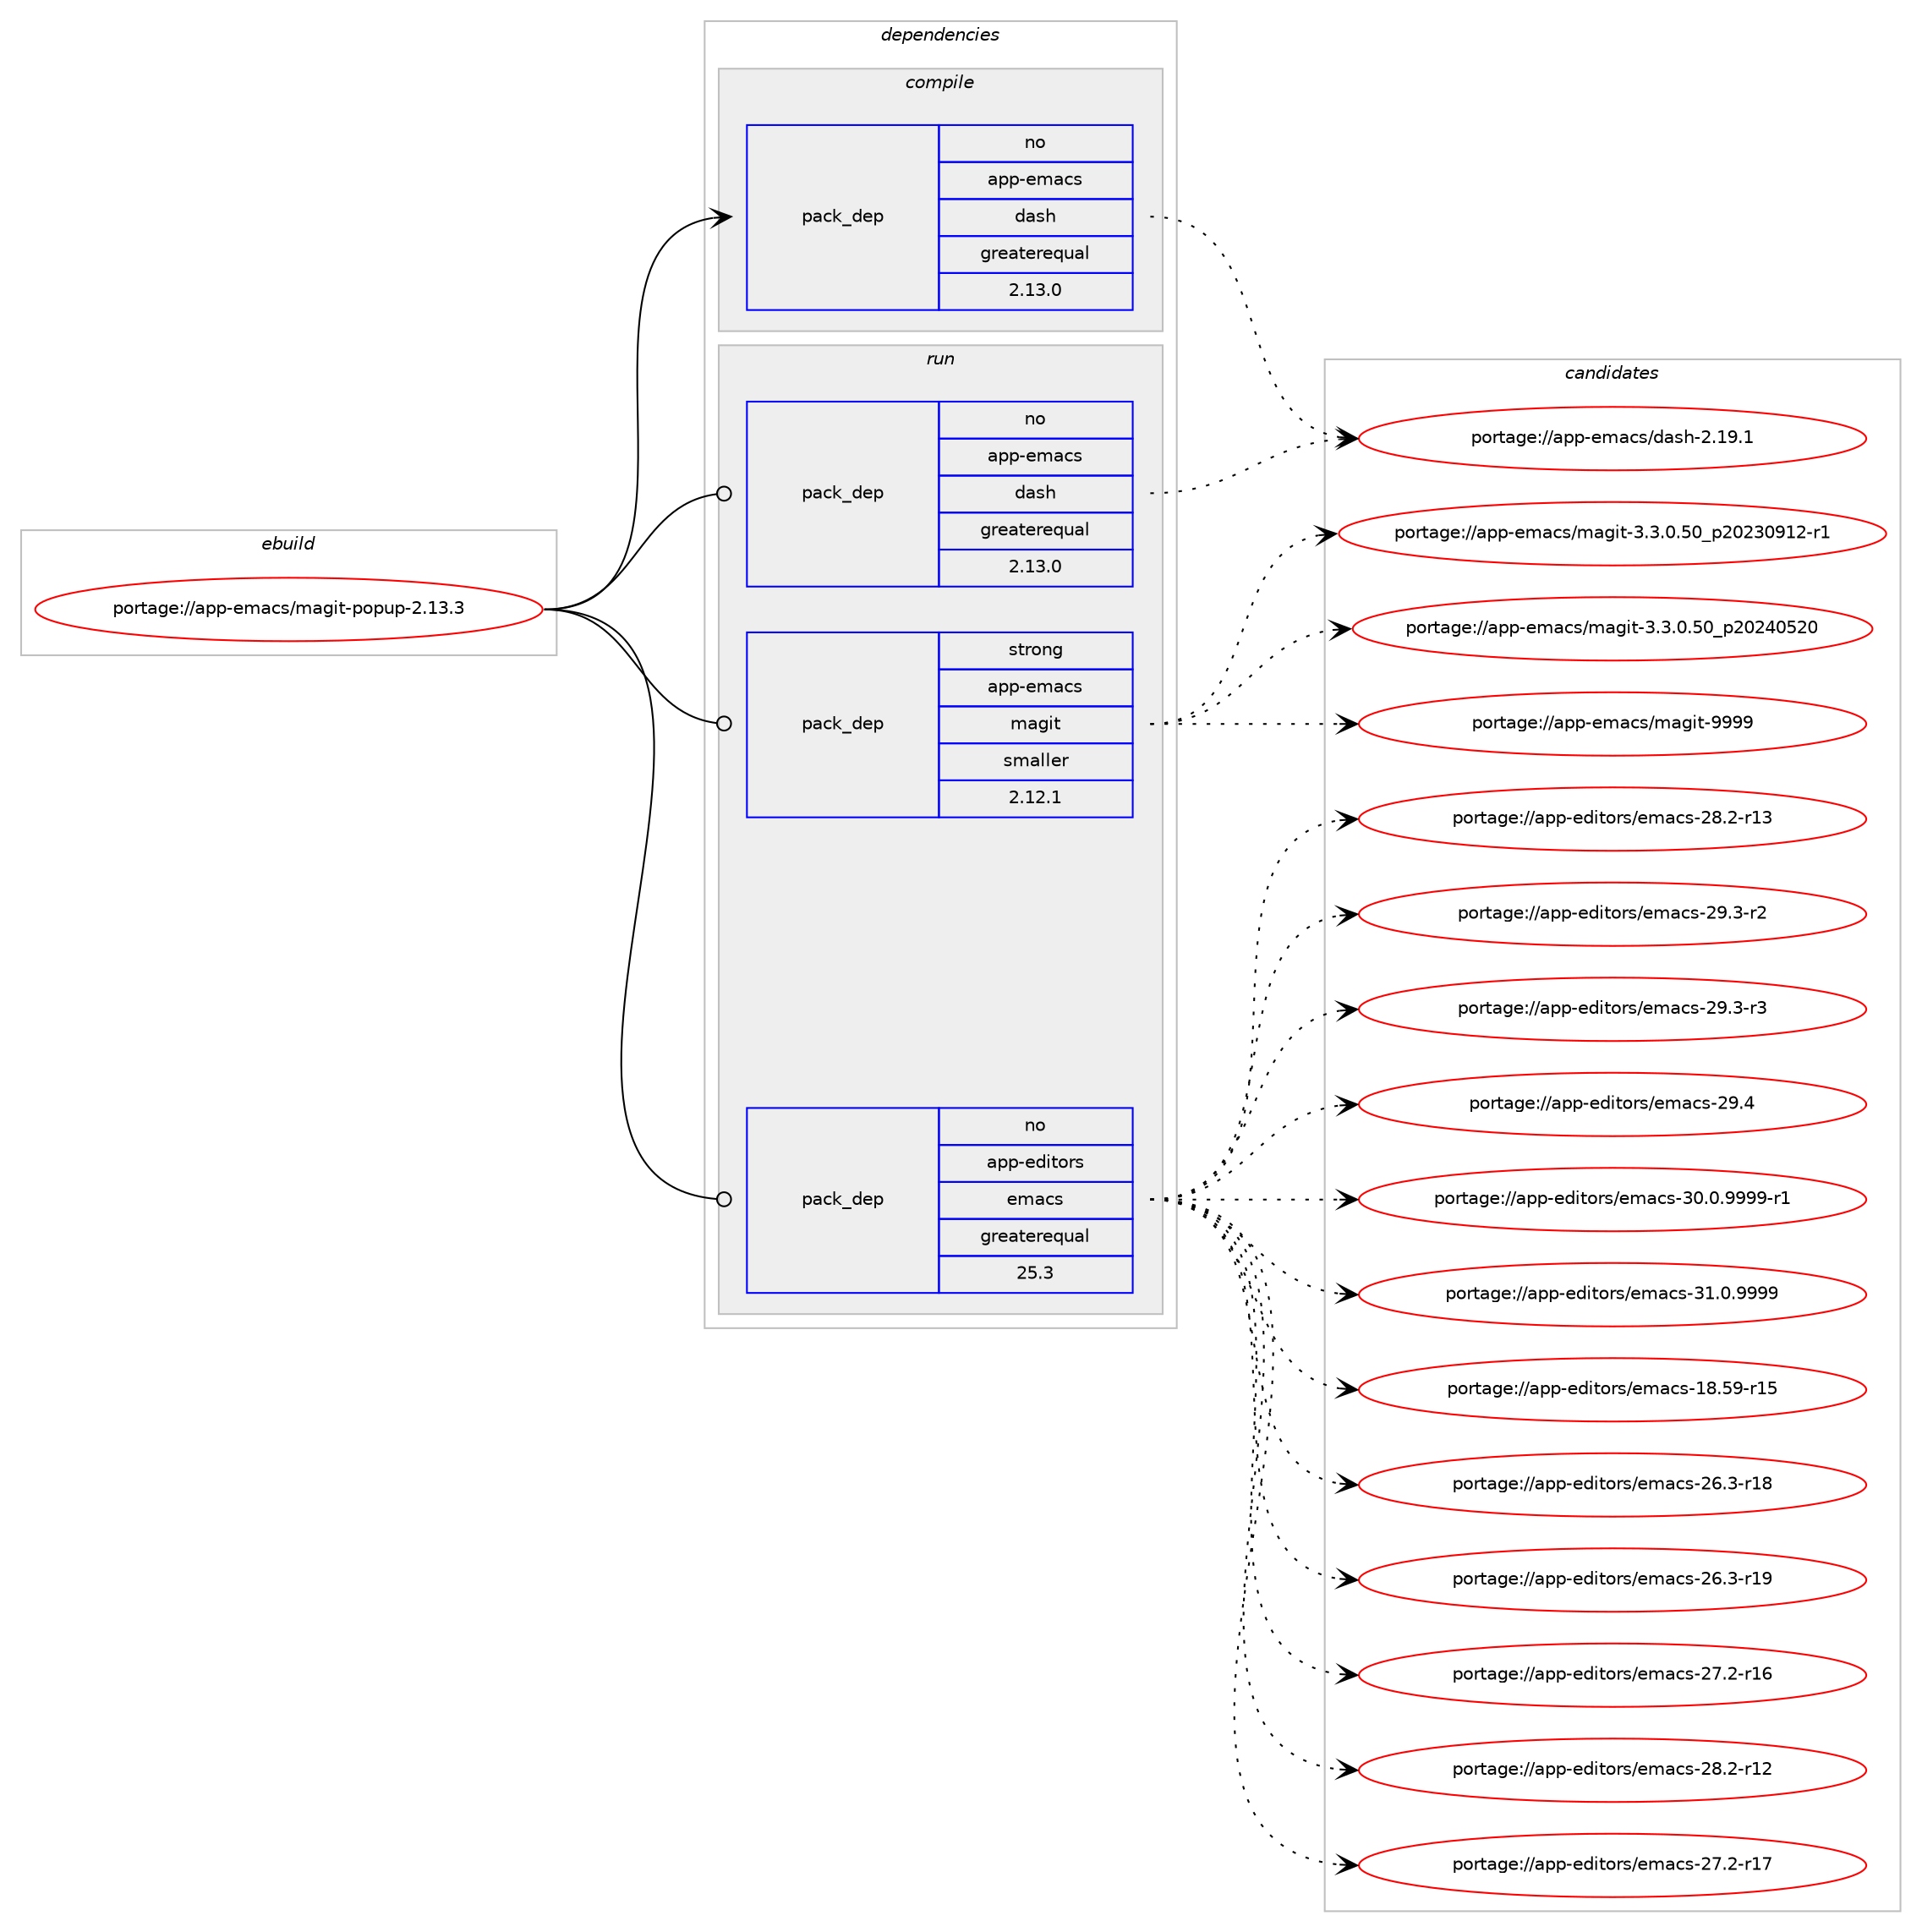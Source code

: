 digraph prolog {

# *************
# Graph options
# *************

newrank=true;
concentrate=true;
compound=true;
graph [rankdir=LR,fontname=Helvetica,fontsize=10,ranksep=1.5];#, ranksep=2.5, nodesep=0.2];
edge  [arrowhead=vee];
node  [fontname=Helvetica,fontsize=10];

# **********
# The ebuild
# **********

subgraph cluster_leftcol {
color=gray;
rank=same;
label=<<i>ebuild</i>>;
id [label="portage://app-emacs/magit-popup-2.13.3", color=red, width=4, href="../app-emacs/magit-popup-2.13.3.svg"];
}

# ****************
# The dependencies
# ****************

subgraph cluster_midcol {
color=gray;
label=<<i>dependencies</i>>;
subgraph cluster_compile {
fillcolor="#eeeeee";
style=filled;
label=<<i>compile</i>>;
subgraph pack3846 {
dependency10043 [label=<<TABLE BORDER="0" CELLBORDER="1" CELLSPACING="0" CELLPADDING="4" WIDTH="220"><TR><TD ROWSPAN="6" CELLPADDING="30">pack_dep</TD></TR><TR><TD WIDTH="110">no</TD></TR><TR><TD>app-emacs</TD></TR><TR><TD>dash</TD></TR><TR><TD>greaterequal</TD></TR><TR><TD>2.13.0</TD></TR></TABLE>>, shape=none, color=blue];
}
id:e -> dependency10043:w [weight=20,style="solid",arrowhead="vee"];
# *** BEGIN UNKNOWN DEPENDENCY TYPE (TODO) ***
# id -> package_dependency(portage://app-emacs/magit-popup-2.13.3,install,no,sys-apps,texinfo,none,[,,],[],[])
# *** END UNKNOWN DEPENDENCY TYPE (TODO) ***

}
subgraph cluster_compileandrun {
fillcolor="#eeeeee";
style=filled;
label=<<i>compile and run</i>>;
}
subgraph cluster_run {
fillcolor="#eeeeee";
style=filled;
label=<<i>run</i>>;
subgraph pack3847 {
dependency10044 [label=<<TABLE BORDER="0" CELLBORDER="1" CELLSPACING="0" CELLPADDING="4" WIDTH="220"><TR><TD ROWSPAN="6" CELLPADDING="30">pack_dep</TD></TR><TR><TD WIDTH="110">no</TD></TR><TR><TD>app-editors</TD></TR><TR><TD>emacs</TD></TR><TR><TD>greaterequal</TD></TR><TR><TD>25.3</TD></TR></TABLE>>, shape=none, color=blue];
}
id:e -> dependency10044:w [weight=20,style="solid",arrowhead="odot"];
subgraph pack3848 {
dependency10045 [label=<<TABLE BORDER="0" CELLBORDER="1" CELLSPACING="0" CELLPADDING="4" WIDTH="220"><TR><TD ROWSPAN="6" CELLPADDING="30">pack_dep</TD></TR><TR><TD WIDTH="110">no</TD></TR><TR><TD>app-emacs</TD></TR><TR><TD>dash</TD></TR><TR><TD>greaterequal</TD></TR><TR><TD>2.13.0</TD></TR></TABLE>>, shape=none, color=blue];
}
id:e -> dependency10045:w [weight=20,style="solid",arrowhead="odot"];
subgraph pack3849 {
dependency10046 [label=<<TABLE BORDER="0" CELLBORDER="1" CELLSPACING="0" CELLPADDING="4" WIDTH="220"><TR><TD ROWSPAN="6" CELLPADDING="30">pack_dep</TD></TR><TR><TD WIDTH="110">strong</TD></TR><TR><TD>app-emacs</TD></TR><TR><TD>magit</TD></TR><TR><TD>smaller</TD></TR><TR><TD>2.12.1</TD></TR></TABLE>>, shape=none, color=blue];
}
id:e -> dependency10046:w [weight=20,style="solid",arrowhead="odot"];
}
}

# **************
# The candidates
# **************

subgraph cluster_choices {
rank=same;
color=gray;
label=<<i>candidates</i>>;

subgraph choice3846 {
color=black;
nodesep=1;
choice97112112451011099799115471009711510445504649574649 [label="portage://app-emacs/dash-2.19.1", color=red, width=4,href="../app-emacs/dash-2.19.1.svg"];
dependency10043:e -> choice97112112451011099799115471009711510445504649574649:w [style=dotted,weight="100"];
}
subgraph choice3847 {
color=black;
nodesep=1;
choice9711211245101100105116111114115471011099799115454956465357451144953 [label="portage://app-editors/emacs-18.59-r15", color=red, width=4,href="../app-editors/emacs-18.59-r15.svg"];
choice97112112451011001051161111141154710110997991154550544651451144956 [label="portage://app-editors/emacs-26.3-r18", color=red, width=4,href="../app-editors/emacs-26.3-r18.svg"];
choice97112112451011001051161111141154710110997991154550544651451144957 [label="portage://app-editors/emacs-26.3-r19", color=red, width=4,href="../app-editors/emacs-26.3-r19.svg"];
choice97112112451011001051161111141154710110997991154550554650451144954 [label="portage://app-editors/emacs-27.2-r16", color=red, width=4,href="../app-editors/emacs-27.2-r16.svg"];
choice97112112451011001051161111141154710110997991154550554650451144955 [label="portage://app-editors/emacs-27.2-r17", color=red, width=4,href="../app-editors/emacs-27.2-r17.svg"];
choice97112112451011001051161111141154710110997991154550564650451144950 [label="portage://app-editors/emacs-28.2-r12", color=red, width=4,href="../app-editors/emacs-28.2-r12.svg"];
choice97112112451011001051161111141154710110997991154550564650451144951 [label="portage://app-editors/emacs-28.2-r13", color=red, width=4,href="../app-editors/emacs-28.2-r13.svg"];
choice971121124510110010511611111411547101109979911545505746514511450 [label="portage://app-editors/emacs-29.3-r2", color=red, width=4,href="../app-editors/emacs-29.3-r2.svg"];
choice971121124510110010511611111411547101109979911545505746514511451 [label="portage://app-editors/emacs-29.3-r3", color=red, width=4,href="../app-editors/emacs-29.3-r3.svg"];
choice97112112451011001051161111141154710110997991154550574652 [label="portage://app-editors/emacs-29.4", color=red, width=4,href="../app-editors/emacs-29.4.svg"];
choice9711211245101100105116111114115471011099799115455148464846575757574511449 [label="portage://app-editors/emacs-30.0.9999-r1", color=red, width=4,href="../app-editors/emacs-30.0.9999-r1.svg"];
choice971121124510110010511611111411547101109979911545514946484657575757 [label="portage://app-editors/emacs-31.0.9999", color=red, width=4,href="../app-editors/emacs-31.0.9999.svg"];
dependency10044:e -> choice9711211245101100105116111114115471011099799115454956465357451144953:w [style=dotted,weight="100"];
dependency10044:e -> choice97112112451011001051161111141154710110997991154550544651451144956:w [style=dotted,weight="100"];
dependency10044:e -> choice97112112451011001051161111141154710110997991154550544651451144957:w [style=dotted,weight="100"];
dependency10044:e -> choice97112112451011001051161111141154710110997991154550554650451144954:w [style=dotted,weight="100"];
dependency10044:e -> choice97112112451011001051161111141154710110997991154550554650451144955:w [style=dotted,weight="100"];
dependency10044:e -> choice97112112451011001051161111141154710110997991154550564650451144950:w [style=dotted,weight="100"];
dependency10044:e -> choice97112112451011001051161111141154710110997991154550564650451144951:w [style=dotted,weight="100"];
dependency10044:e -> choice971121124510110010511611111411547101109979911545505746514511450:w [style=dotted,weight="100"];
dependency10044:e -> choice971121124510110010511611111411547101109979911545505746514511451:w [style=dotted,weight="100"];
dependency10044:e -> choice97112112451011001051161111141154710110997991154550574652:w [style=dotted,weight="100"];
dependency10044:e -> choice9711211245101100105116111114115471011099799115455148464846575757574511449:w [style=dotted,weight="100"];
dependency10044:e -> choice971121124510110010511611111411547101109979911545514946484657575757:w [style=dotted,weight="100"];
}
subgraph choice3848 {
color=black;
nodesep=1;
choice97112112451011099799115471009711510445504649574649 [label="portage://app-emacs/dash-2.19.1", color=red, width=4,href="../app-emacs/dash-2.19.1.svg"];
dependency10045:e -> choice97112112451011099799115471009711510445504649574649:w [style=dotted,weight="100"];
}
subgraph choice3849 {
color=black;
nodesep=1;
choice9711211245101109979911547109971031051164551465146484653489511250485051485749504511449 [label="portage://app-emacs/magit-3.3.0.50_p20230912-r1", color=red, width=4,href="../app-emacs/magit-3.3.0.50_p20230912-r1.svg"];
choice971121124510110997991154710997103105116455146514648465348951125048505248535048 [label="portage://app-emacs/magit-3.3.0.50_p20240520", color=red, width=4,href="../app-emacs/magit-3.3.0.50_p20240520.svg"];
choice9711211245101109979911547109971031051164557575757 [label="portage://app-emacs/magit-9999", color=red, width=4,href="../app-emacs/magit-9999.svg"];
dependency10046:e -> choice9711211245101109979911547109971031051164551465146484653489511250485051485749504511449:w [style=dotted,weight="100"];
dependency10046:e -> choice971121124510110997991154710997103105116455146514648465348951125048505248535048:w [style=dotted,weight="100"];
dependency10046:e -> choice9711211245101109979911547109971031051164557575757:w [style=dotted,weight="100"];
}
}

}
